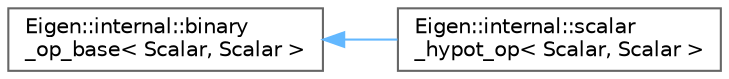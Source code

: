 digraph "Graphical Class Hierarchy"
{
 // LATEX_PDF_SIZE
  bgcolor="transparent";
  edge [fontname=Helvetica,fontsize=10,labelfontname=Helvetica,labelfontsize=10];
  node [fontname=Helvetica,fontsize=10,shape=box,height=0.2,width=0.4];
  rankdir="LR";
  Node0 [id="Node000000",label="Eigen::internal::binary\l_op_base\< Scalar, Scalar \>",height=0.2,width=0.4,color="grey40", fillcolor="white", style="filled",URL="$structEigen_1_1internal_1_1binary__op__base.html",tooltip=" "];
  Node0 -> Node1 [id="edge734_Node000000_Node000001",dir="back",color="steelblue1",style="solid",tooltip=" "];
  Node1 [id="Node000001",label="Eigen::internal::scalar\l_hypot_op\< Scalar, Scalar \>",height=0.2,width=0.4,color="grey40", fillcolor="white", style="filled",URL="$structEigen_1_1internal_1_1scalar__hypot__op_3_01Scalar_00_01Scalar_01_4.html",tooltip=" "];
}
